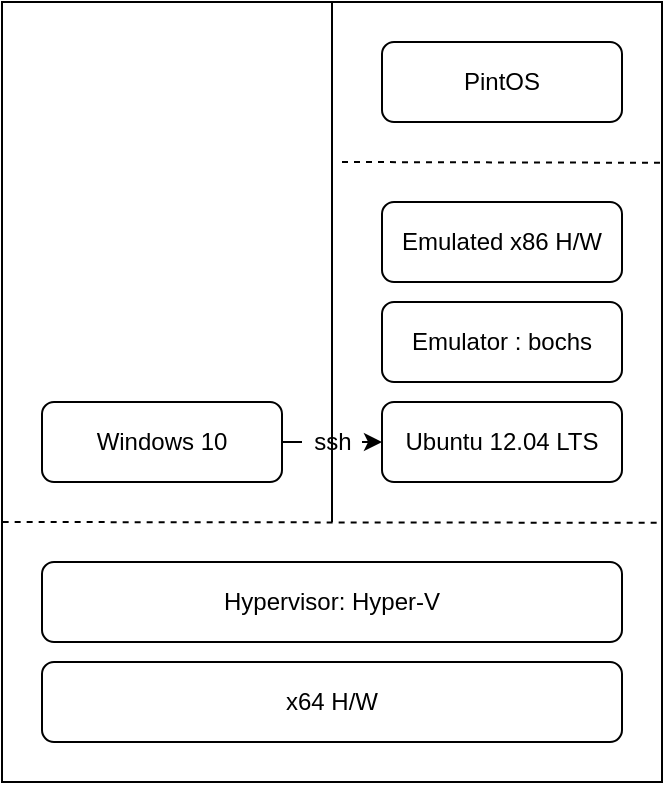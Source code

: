 <mxfile>
    <diagram id="UeBaoMJ2nra2DVKrJJvA" name="Page-1">
        <mxGraphModel dx="1081" dy="790" grid="1" gridSize="10" guides="1" tooltips="1" connect="1" arrows="1" fold="1" page="1" pageScale="1" pageWidth="827" pageHeight="1169" math="0" shadow="0">
            <root>
                <mxCell id="0"/>
                <mxCell id="1" parent="0"/>
                <mxCell id="15" value="" style="rounded=0;whiteSpace=wrap;html=1;" parent="1" vertex="1">
                    <mxGeometry x="70" y="90" width="330" height="390" as="geometry"/>
                </mxCell>
                <mxCell id="2" value="x64 H/W" style="rounded=1;whiteSpace=wrap;html=1;" parent="1" vertex="1">
                    <mxGeometry x="90" y="420" width="290" height="40" as="geometry"/>
                </mxCell>
                <mxCell id="3" value="Hypervisor: Hyper-V" style="rounded=1;whiteSpace=wrap;html=1;" parent="1" vertex="1">
                    <mxGeometry x="90" y="370" width="290" height="40" as="geometry"/>
                </mxCell>
                <mxCell id="11" style="edgeStyle=none;html=1;exitX=1;exitY=0.5;exitDx=0;exitDy=0;entryX=0;entryY=0.5;entryDx=0;entryDy=0;startArrow=none;" parent="1" source="12" target="5" edge="1">
                    <mxGeometry relative="1" as="geometry"/>
                </mxCell>
                <mxCell id="4" value="Windows 10" style="rounded=1;whiteSpace=wrap;html=1;" parent="1" vertex="1">
                    <mxGeometry x="90" y="290" width="120" height="40" as="geometry"/>
                </mxCell>
                <mxCell id="5" value="Ubuntu 12.04 LTS" style="rounded=1;whiteSpace=wrap;html=1;" parent="1" vertex="1">
                    <mxGeometry x="260" y="290" width="120" height="40" as="geometry"/>
                </mxCell>
                <mxCell id="7" value="Emulator : bochs" style="rounded=1;whiteSpace=wrap;html=1;" parent="1" vertex="1">
                    <mxGeometry x="260" y="240" width="120" height="40" as="geometry"/>
                </mxCell>
                <mxCell id="8" value="Emulated x86 H/W" style="rounded=1;whiteSpace=wrap;html=1;" parent="1" vertex="1">
                    <mxGeometry x="260" y="190" width="120" height="40" as="geometry"/>
                </mxCell>
                <mxCell id="9" value="PintOS" style="rounded=1;whiteSpace=wrap;html=1;" parent="1" vertex="1">
                    <mxGeometry x="260" y="110" width="120" height="40" as="geometry"/>
                </mxCell>
                <mxCell id="12" value="ssh" style="text;html=1;align=center;verticalAlign=middle;resizable=0;points=[];autosize=1;strokeColor=none;fillColor=none;" parent="1" vertex="1">
                    <mxGeometry x="220" y="300" width="30" height="20" as="geometry"/>
                </mxCell>
                <mxCell id="18" value="" style="edgeStyle=none;html=1;exitX=1;exitY=0.5;exitDx=0;exitDy=0;entryX=0;entryY=0.5;entryDx=0;entryDy=0;endArrow=none;" parent="1" source="4" target="12" edge="1">
                    <mxGeometry relative="1" as="geometry">
                        <mxPoint x="210" y="310" as="sourcePoint"/>
                        <mxPoint x="260" y="310" as="targetPoint"/>
                    </mxGeometry>
                </mxCell>
                <mxCell id="20" value="" style="endArrow=none;html=1;entryX=0.999;entryY=0.344;entryDx=0;entryDy=0;entryPerimeter=0;dashed=1;" parent="1" edge="1">
                    <mxGeometry width="50" height="50" relative="1" as="geometry">
                        <mxPoint x="70.33" y="350" as="sourcePoint"/>
                        <mxPoint x="400.0" y="350.4" as="targetPoint"/>
                    </mxGeometry>
                </mxCell>
                <mxCell id="21" value="" style="endArrow=none;html=1;entryX=0.999;entryY=0.344;entryDx=0;entryDy=0;entryPerimeter=0;dashed=1;" parent="1" edge="1">
                    <mxGeometry width="50" height="50" relative="1" as="geometry">
                        <mxPoint x="240" y="170" as="sourcePoint"/>
                        <mxPoint x="399.84" y="170.4" as="targetPoint"/>
                    </mxGeometry>
                </mxCell>
                <mxCell id="22" value="" style="endArrow=none;html=1;entryX=0.5;entryY=0;entryDx=0;entryDy=0;" parent="1" target="15" edge="1">
                    <mxGeometry width="50" height="50" relative="1" as="geometry">
                        <mxPoint x="235" y="350" as="sourcePoint"/>
                        <mxPoint x="440" y="300" as="targetPoint"/>
                    </mxGeometry>
                </mxCell>
            </root>
        </mxGraphModel>
    </diagram>
</mxfile>